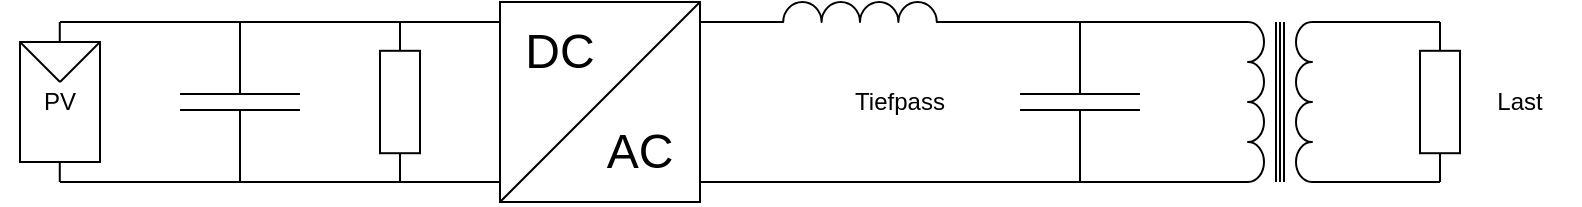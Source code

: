 <mxfile version="24.6.4" type="device">
  <diagram name="Page-1" id="LJLwPb-1Crc-9ui6nI8u">
    <mxGraphModel dx="814" dy="462" grid="1" gridSize="10" guides="1" tooltips="1" connect="1" arrows="1" fold="1" page="1" pageScale="1" pageWidth="850" pageHeight="1100" math="0" shadow="0">
      <root>
        <mxCell id="0" />
        <mxCell id="1" parent="0" />
        <mxCell id="0kSFPCfAwh8iFB105jdD-1" value="" style="pointerEvents=1;verticalLabelPosition=bottom;shadow=0;dashed=0;align=center;html=1;verticalAlign=top;shape=mxgraph.electrical.inductors.transformer_1;direction=south;" vertex="1" parent="1">
          <mxGeometry x="930" y="440" width="60" height="80" as="geometry" />
        </mxCell>
        <mxCell id="0kSFPCfAwh8iFB105jdD-4" value="" style="pointerEvents=1;verticalLabelPosition=bottom;shadow=0;dashed=0;align=center;html=1;verticalAlign=top;shape=mxgraph.electrical.inductors.inductor_3;direction=east;" vertex="1" parent="1">
          <mxGeometry x="690" y="430" width="120" height="10" as="geometry" />
        </mxCell>
        <mxCell id="0kSFPCfAwh8iFB105jdD-5" value="" style="pointerEvents=1;verticalLabelPosition=bottom;shadow=0;dashed=0;align=center;html=1;verticalAlign=top;shape=mxgraph.electrical.capacitors.capacitor_1;direction=south;" vertex="1" parent="1">
          <mxGeometry x="830" y="440" width="60" height="80" as="geometry" />
        </mxCell>
        <mxCell id="0kSFPCfAwh8iFB105jdD-9" value="" style="group" vertex="1" connectable="0" parent="1">
          <mxGeometry x="570" y="430" width="100" height="100" as="geometry" />
        </mxCell>
        <mxCell id="0kSFPCfAwh8iFB105jdD-6" value="" style="verticalLabelPosition=bottom;verticalAlign=top;html=1;shape=mxgraph.basic.rect;fillColor2=none;strokeWidth=1;size=20;indent=5;" vertex="1" parent="0kSFPCfAwh8iFB105jdD-9">
          <mxGeometry width="100" height="100" as="geometry" />
        </mxCell>
        <mxCell id="0kSFPCfAwh8iFB105jdD-8" value="" style="endArrow=none;html=1;rounded=0;" edge="1" parent="0kSFPCfAwh8iFB105jdD-9">
          <mxGeometry width="50" height="50" relative="1" as="geometry">
            <mxPoint y="100" as="sourcePoint" />
            <mxPoint x="100" as="targetPoint" />
          </mxGeometry>
        </mxCell>
        <mxCell id="0kSFPCfAwh8iFB105jdD-29" value="&lt;font style=&quot;font-size: 24px;&quot;&gt;DC&lt;/font&gt;" style="text;html=1;align=center;verticalAlign=middle;whiteSpace=wrap;rounded=0;" vertex="1" parent="0kSFPCfAwh8iFB105jdD-9">
          <mxGeometry y="10" width="60" height="30" as="geometry" />
        </mxCell>
        <mxCell id="0kSFPCfAwh8iFB105jdD-30" value="&lt;font style=&quot;font-size: 24px;&quot;&gt;AC&lt;/font&gt;" style="text;html=1;align=center;verticalAlign=middle;whiteSpace=wrap;rounded=0;" vertex="1" parent="0kSFPCfAwh8iFB105jdD-9">
          <mxGeometry x="40" y="60" width="60" height="30" as="geometry" />
        </mxCell>
        <mxCell id="0kSFPCfAwh8iFB105jdD-11" value="" style="endArrow=none;html=1;rounded=0;exitX=1;exitY=1;exitDx=0;exitDy=0;exitPerimeter=0;" edge="1" parent="1" source="0kSFPCfAwh8iFB105jdD-4">
          <mxGeometry width="50" height="50" relative="1" as="geometry">
            <mxPoint x="820" y="440" as="sourcePoint" />
            <mxPoint x="900" y="440" as="targetPoint" />
          </mxGeometry>
        </mxCell>
        <mxCell id="0kSFPCfAwh8iFB105jdD-12" value="" style="endArrow=none;html=1;rounded=0;" edge="1" parent="1">
          <mxGeometry width="50" height="50" relative="1" as="geometry">
            <mxPoint x="850" y="440" as="sourcePoint" />
            <mxPoint x="930" y="440" as="targetPoint" />
          </mxGeometry>
        </mxCell>
        <mxCell id="0kSFPCfAwh8iFB105jdD-13" value="" style="endArrow=none;html=1;rounded=0;" edge="1" parent="1">
          <mxGeometry width="50" height="50" relative="1" as="geometry">
            <mxPoint x="670" y="440" as="sourcePoint" />
            <mxPoint x="710" y="440" as="targetPoint" />
          </mxGeometry>
        </mxCell>
        <mxCell id="0kSFPCfAwh8iFB105jdD-14" value="" style="endArrow=none;html=1;rounded=0;" edge="1" parent="1">
          <mxGeometry width="50" height="50" relative="1" as="geometry">
            <mxPoint x="670" y="520" as="sourcePoint" />
            <mxPoint x="930" y="520" as="targetPoint" />
          </mxGeometry>
        </mxCell>
        <mxCell id="0kSFPCfAwh8iFB105jdD-15" value="" style="pointerEvents=1;verticalLabelPosition=bottom;shadow=0;dashed=0;align=center;html=1;verticalAlign=top;shape=mxgraph.electrical.resistors.resistor_1;direction=south;" vertex="1" parent="1">
          <mxGeometry x="1030" y="440" width="20" height="80" as="geometry" />
        </mxCell>
        <mxCell id="0kSFPCfAwh8iFB105jdD-16" value="" style="endArrow=none;html=1;rounded=0;" edge="1" parent="1">
          <mxGeometry width="50" height="50" relative="1" as="geometry">
            <mxPoint x="990" y="440" as="sourcePoint" />
            <mxPoint x="1040" y="440" as="targetPoint" />
          </mxGeometry>
        </mxCell>
        <mxCell id="0kSFPCfAwh8iFB105jdD-17" value="" style="endArrow=none;html=1;rounded=0;" edge="1" parent="1">
          <mxGeometry width="50" height="50" relative="1" as="geometry">
            <mxPoint x="990" y="520" as="sourcePoint" />
            <mxPoint x="1040" y="520" as="targetPoint" />
          </mxGeometry>
        </mxCell>
        <mxCell id="0kSFPCfAwh8iFB105jdD-19" value="" style="pointerEvents=1;verticalLabelPosition=bottom;shadow=0;dashed=0;align=center;html=1;verticalAlign=top;shape=mxgraph.electrical.capacitors.capacitor_1;direction=south;" vertex="1" parent="1">
          <mxGeometry x="410" y="440" width="60" height="80" as="geometry" />
        </mxCell>
        <mxCell id="0kSFPCfAwh8iFB105jdD-20" value="" style="pointerEvents=1;verticalLabelPosition=bottom;shadow=0;dashed=0;align=center;html=1;verticalAlign=top;shape=mxgraph.electrical.resistors.resistor_1;direction=south;" vertex="1" parent="1">
          <mxGeometry x="510" y="440" width="20" height="80" as="geometry" />
        </mxCell>
        <mxCell id="0kSFPCfAwh8iFB105jdD-22" value="" style="endArrow=none;html=1;rounded=0;" edge="1" parent="1">
          <mxGeometry width="50" height="50" relative="1" as="geometry">
            <mxPoint x="350" y="439.99" as="sourcePoint" />
            <mxPoint x="570" y="439.99" as="targetPoint" />
          </mxGeometry>
        </mxCell>
        <mxCell id="0kSFPCfAwh8iFB105jdD-23" value="" style="endArrow=none;html=1;rounded=0;" edge="1" parent="1">
          <mxGeometry width="50" height="50" relative="1" as="geometry">
            <mxPoint x="350" y="520" as="sourcePoint" />
            <mxPoint x="570" y="520" as="targetPoint" />
          </mxGeometry>
        </mxCell>
        <mxCell id="0kSFPCfAwh8iFB105jdD-24" value="" style="endArrow=none;html=1;rounded=0;" edge="1" parent="1">
          <mxGeometry width="50" height="50" relative="1" as="geometry">
            <mxPoint x="349.89" y="450" as="sourcePoint" />
            <mxPoint x="349.89" y="440" as="targetPoint" />
          </mxGeometry>
        </mxCell>
        <mxCell id="0kSFPCfAwh8iFB105jdD-25" value="" style="endArrow=none;html=1;rounded=0;" edge="1" parent="1">
          <mxGeometry width="50" height="50" relative="1" as="geometry">
            <mxPoint x="349.89" y="520" as="sourcePoint" />
            <mxPoint x="349.89" y="510" as="targetPoint" />
          </mxGeometry>
        </mxCell>
        <mxCell id="0kSFPCfAwh8iFB105jdD-28" value="" style="group" vertex="1" connectable="0" parent="1">
          <mxGeometry x="330" y="450" width="50" height="60" as="geometry" />
        </mxCell>
        <mxCell id="0kSFPCfAwh8iFB105jdD-21" value="" style="rounded=0;whiteSpace=wrap;html=1;direction=south;" vertex="1" parent="0kSFPCfAwh8iFB105jdD-28">
          <mxGeometry width="40" height="60" as="geometry" />
        </mxCell>
        <mxCell id="0kSFPCfAwh8iFB105jdD-26" value="" style="endArrow=none;html=1;rounded=0;" edge="1" parent="0kSFPCfAwh8iFB105jdD-28">
          <mxGeometry width="50" height="50" relative="1" as="geometry">
            <mxPoint x="20" y="20" as="sourcePoint" />
            <mxPoint x="40" as="targetPoint" />
          </mxGeometry>
        </mxCell>
        <mxCell id="0kSFPCfAwh8iFB105jdD-27" value="" style="endArrow=none;html=1;rounded=0;" edge="1" parent="0kSFPCfAwh8iFB105jdD-28">
          <mxGeometry width="50" height="50" relative="1" as="geometry">
            <mxPoint x="20" y="20" as="sourcePoint" />
            <mxPoint as="targetPoint" />
          </mxGeometry>
        </mxCell>
        <mxCell id="0kSFPCfAwh8iFB105jdD-31" value="PV" style="text;html=1;align=center;verticalAlign=middle;whiteSpace=wrap;rounded=0;" vertex="1" parent="0kSFPCfAwh8iFB105jdD-28">
          <mxGeometry x="-10" y="15" width="60" height="30" as="geometry" />
        </mxCell>
        <mxCell id="0kSFPCfAwh8iFB105jdD-32" value="Tiefpass" style="text;html=1;align=center;verticalAlign=middle;whiteSpace=wrap;rounded=0;" vertex="1" parent="1">
          <mxGeometry x="740" y="465" width="60" height="30" as="geometry" />
        </mxCell>
        <mxCell id="0kSFPCfAwh8iFB105jdD-35" value="Last" style="text;html=1;align=center;verticalAlign=middle;whiteSpace=wrap;rounded=0;" vertex="1" parent="1">
          <mxGeometry x="1050" y="465" width="60" height="30" as="geometry" />
        </mxCell>
      </root>
    </mxGraphModel>
  </diagram>
</mxfile>
